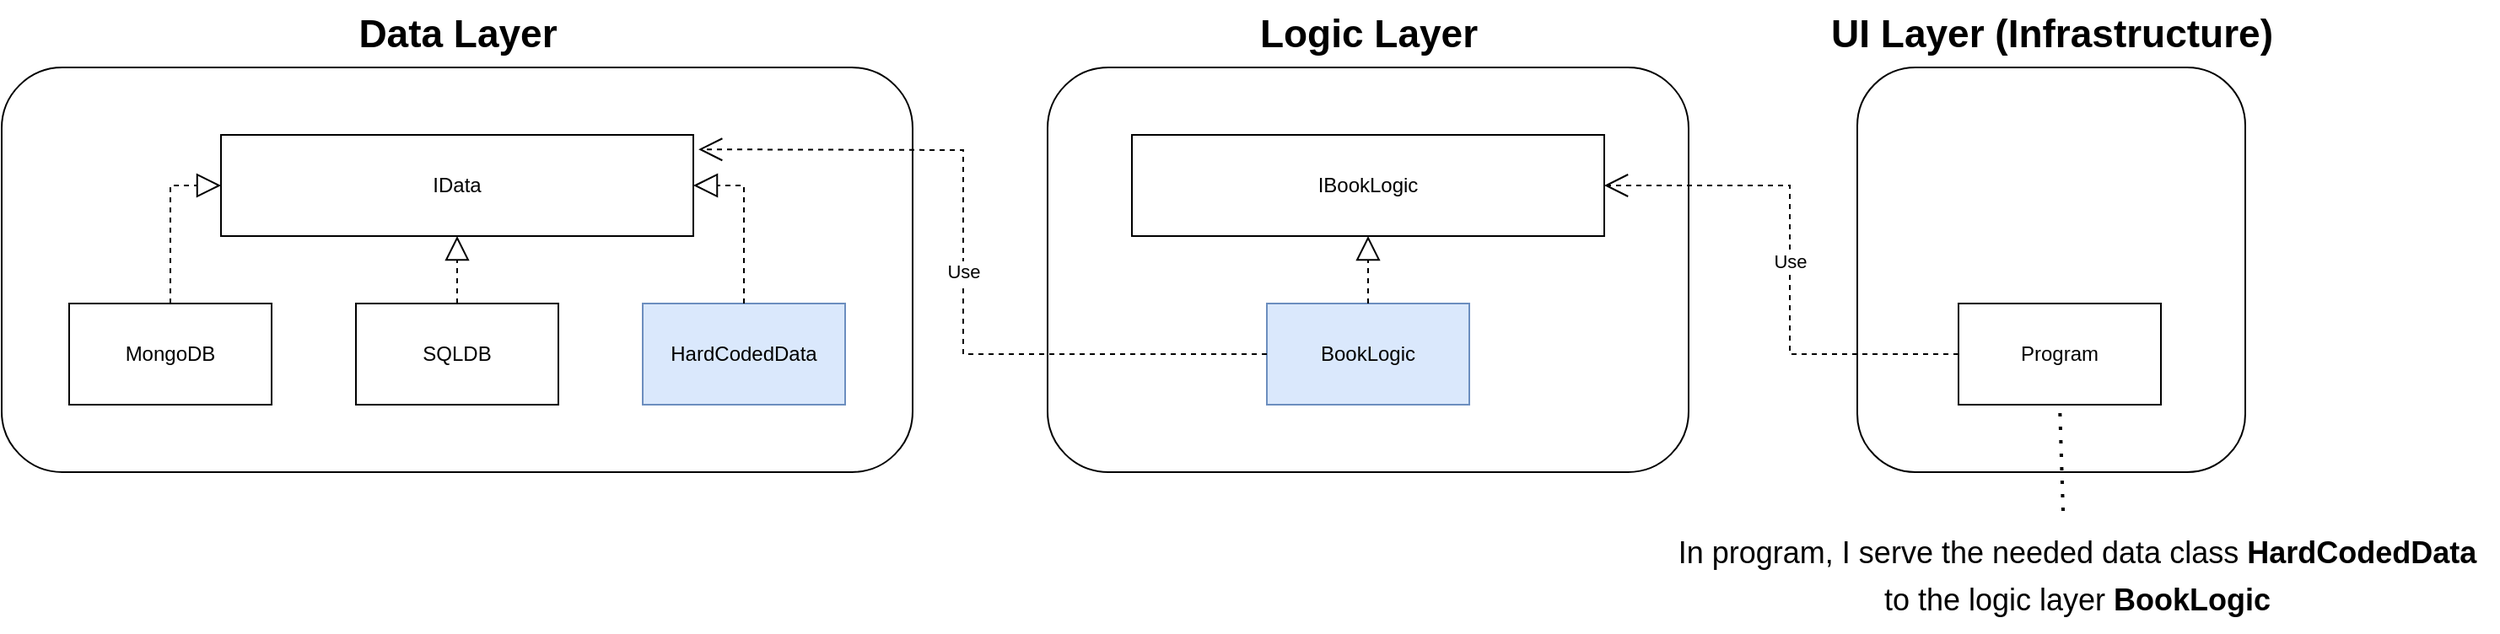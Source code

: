 <mxfile version="20.3.0" type="device"><diagram id="0YvPx_kwMvVVUXtjOfiP" name="Page-1"><mxGraphModel dx="1351" dy="1036" grid="1" gridSize="10" guides="1" tooltips="1" connect="1" arrows="1" fold="1" page="1" pageScale="1" pageWidth="827" pageHeight="1169" math="0" shadow="0"><root><mxCell id="0"/><mxCell id="1" parent="0"/><mxCell id="w6cfpeD4hipVVccqEvRi-23" value="" style="rounded=1;whiteSpace=wrap;html=1;" vertex="1" parent="1"><mxGeometry x="1230" y="120" width="230" height="240" as="geometry"/></mxCell><mxCell id="w6cfpeD4hipVVccqEvRi-22" value="" style="rounded=1;whiteSpace=wrap;html=1;" vertex="1" parent="1"><mxGeometry x="750" y="120" width="380" height="240" as="geometry"/></mxCell><mxCell id="w6cfpeD4hipVVccqEvRi-21" value="" style="rounded=1;whiteSpace=wrap;html=1;" vertex="1" parent="1"><mxGeometry x="130" y="120" width="540" height="240" as="geometry"/></mxCell><mxCell id="w6cfpeD4hipVVccqEvRi-1" value="MongoDB" style="rounded=0;whiteSpace=wrap;html=1;" vertex="1" parent="1"><mxGeometry x="170" y="260" width="120" height="60" as="geometry"/></mxCell><mxCell id="w6cfpeD4hipVVccqEvRi-2" value="SQLDB" style="rounded=0;whiteSpace=wrap;html=1;" vertex="1" parent="1"><mxGeometry x="340" y="260" width="120" height="60" as="geometry"/></mxCell><mxCell id="w6cfpeD4hipVVccqEvRi-3" value="HardCodedData" style="rounded=0;whiteSpace=wrap;html=1;fillColor=#dae8fc;strokeColor=#6c8ebf;" vertex="1" parent="1"><mxGeometry x="510" y="260" width="120" height="60" as="geometry"/></mxCell><mxCell id="w6cfpeD4hipVVccqEvRi-4" value="IData" style="rounded=0;whiteSpace=wrap;html=1;" vertex="1" parent="1"><mxGeometry x="260" y="160" width="280" height="60" as="geometry"/></mxCell><mxCell id="w6cfpeD4hipVVccqEvRi-9" value="BookLogic" style="rounded=0;whiteSpace=wrap;html=1;fillColor=#dae8fc;strokeColor=#6c8ebf;" vertex="1" parent="1"><mxGeometry x="880" y="260" width="120" height="60" as="geometry"/></mxCell><mxCell id="w6cfpeD4hipVVccqEvRi-11" value="Program" style="rounded=0;whiteSpace=wrap;html=1;" vertex="1" parent="1"><mxGeometry x="1290" y="260" width="120" height="60" as="geometry"/></mxCell><mxCell id="w6cfpeD4hipVVccqEvRi-12" value="IBookLogic" style="rounded=0;whiteSpace=wrap;html=1;" vertex="1" parent="1"><mxGeometry x="800" y="160" width="280" height="60" as="geometry"/></mxCell><mxCell id="w6cfpeD4hipVVccqEvRi-14" value="" style="endArrow=block;dashed=1;endFill=0;endSize=12;html=1;rounded=0;entryX=0;entryY=0.5;entryDx=0;entryDy=0;exitX=0.5;exitY=0;exitDx=0;exitDy=0;" edge="1" parent="1" source="w6cfpeD4hipVVccqEvRi-1" target="w6cfpeD4hipVVccqEvRi-4"><mxGeometry width="160" relative="1" as="geometry"><mxPoint x="50" y="189.47" as="sourcePoint"/><mxPoint x="210" y="189.47" as="targetPoint"/><Array as="points"><mxPoint x="230" y="190"/></Array></mxGeometry></mxCell><mxCell id="w6cfpeD4hipVVccqEvRi-15" value="" style="endArrow=block;dashed=1;endFill=0;endSize=12;html=1;rounded=0;exitX=0.5;exitY=0;exitDx=0;exitDy=0;entryX=1;entryY=0.5;entryDx=0;entryDy=0;" edge="1" parent="1" source="w6cfpeD4hipVVccqEvRi-3" target="w6cfpeD4hipVVccqEvRi-4"><mxGeometry width="160" relative="1" as="geometry"><mxPoint x="590" y="210" as="sourcePoint"/><mxPoint x="750" y="210" as="targetPoint"/><Array as="points"><mxPoint x="570" y="190"/></Array></mxGeometry></mxCell><mxCell id="w6cfpeD4hipVVccqEvRi-16" value="" style="endArrow=block;dashed=1;endFill=0;endSize=12;html=1;rounded=0;exitX=0.5;exitY=0;exitDx=0;exitDy=0;entryX=0.5;entryY=1;entryDx=0;entryDy=0;" edge="1" parent="1" source="w6cfpeD4hipVVccqEvRi-2" target="w6cfpeD4hipVVccqEvRi-4"><mxGeometry width="160" relative="1" as="geometry"><mxPoint x="414" y="240" as="sourcePoint"/><mxPoint x="574" y="240" as="targetPoint"/></mxGeometry></mxCell><mxCell id="w6cfpeD4hipVVccqEvRi-18" value="Use" style="endArrow=open;endSize=12;dashed=1;html=1;rounded=0;exitX=0;exitY=0.5;exitDx=0;exitDy=0;entryX=1.011;entryY=0.143;entryDx=0;entryDy=0;entryPerimeter=0;" edge="1" parent="1" source="w6cfpeD4hipVVccqEvRi-9" target="w6cfpeD4hipVVccqEvRi-4"><mxGeometry width="160" relative="1" as="geometry"><mxPoint x="700" y="380" as="sourcePoint"/><mxPoint x="860" y="380" as="targetPoint"/><Array as="points"><mxPoint x="700" y="290"/><mxPoint x="700" y="169"/></Array></mxGeometry></mxCell><mxCell id="w6cfpeD4hipVVccqEvRi-19" value="" style="endArrow=block;dashed=1;endFill=0;endSize=12;html=1;rounded=0;exitX=0.5;exitY=0;exitDx=0;exitDy=0;entryX=0.5;entryY=1;entryDx=0;entryDy=0;" edge="1" parent="1" source="w6cfpeD4hipVVccqEvRi-9" target="w6cfpeD4hipVVccqEvRi-12"><mxGeometry width="160" relative="1" as="geometry"><mxPoint x="270" y="530" as="sourcePoint"/><mxPoint x="430" y="530" as="targetPoint"/></mxGeometry></mxCell><mxCell id="w6cfpeD4hipVVccqEvRi-20" value="Use" style="endArrow=open;endSize=12;dashed=1;html=1;rounded=0;entryX=1;entryY=0.5;entryDx=0;entryDy=0;exitX=0;exitY=0.5;exitDx=0;exitDy=0;" edge="1" parent="1" source="w6cfpeD4hipVVccqEvRi-11" target="w6cfpeD4hipVVccqEvRi-12"><mxGeometry width="160" relative="1" as="geometry"><mxPoint x="1080" y="430" as="sourcePoint"/><mxPoint x="570" y="225" as="targetPoint"/><Array as="points"><mxPoint x="1190" y="290"/><mxPoint x="1190" y="190"/></Array></mxGeometry></mxCell><mxCell id="w6cfpeD4hipVVccqEvRi-24" value="&lt;font style=&quot;font-size: 23px;&quot;&gt;&lt;b&gt;Data Layer&lt;/b&gt;&lt;/font&gt;" style="text;html=1;align=center;verticalAlign=middle;resizable=0;points=[];autosize=1;strokeColor=none;fillColor=none;" vertex="1" parent="1"><mxGeometry x="330" y="80" width="140" height="40" as="geometry"/></mxCell><mxCell id="w6cfpeD4hipVVccqEvRi-25" value="&lt;font style=&quot;font-size: 23px;&quot;&gt;&lt;b&gt;Logic Layer&lt;/b&gt;&lt;/font&gt;" style="text;html=1;align=center;verticalAlign=middle;resizable=0;points=[];autosize=1;strokeColor=none;fillColor=none;" vertex="1" parent="1"><mxGeometry x="865" y="80" width="150" height="40" as="geometry"/></mxCell><mxCell id="w6cfpeD4hipVVccqEvRi-26" value="&lt;font style=&quot;font-size: 23px;&quot;&gt;&lt;b&gt;UI Layer (Infrastructure)&lt;/b&gt;&lt;/font&gt;" style="text;html=1;align=center;verticalAlign=middle;resizable=0;points=[];autosize=1;strokeColor=none;fillColor=none;" vertex="1" parent="1"><mxGeometry x="1200" y="80" width="290" height="40" as="geometry"/></mxCell><mxCell id="w6cfpeD4hipVVccqEvRi-28" value="&lt;font style=&quot;font-size: 18px;&quot;&gt;In program, I serve the needed data class &lt;b&gt;HardCodedData&lt;br&gt;&lt;/b&gt;to the logic layer &lt;b&gt;BookLogic&lt;/b&gt;&lt;/font&gt;" style="text;html=1;align=center;verticalAlign=middle;resizable=0;points=[];autosize=1;strokeColor=none;fillColor=none;fontSize=23;" vertex="1" parent="1"><mxGeometry x="1110" y="385" width="500" height="70" as="geometry"/></mxCell><mxCell id="w6cfpeD4hipVVccqEvRi-29" value="" style="endArrow=none;dashed=1;html=1;dashPattern=1 3;strokeWidth=2;rounded=0;fontSize=23;entryX=0.5;entryY=1;entryDx=0;entryDy=0;exitX=0.484;exitY=-0.029;exitDx=0;exitDy=0;exitPerimeter=0;" edge="1" parent="1" source="w6cfpeD4hipVVccqEvRi-28" target="w6cfpeD4hipVVccqEvRi-11"><mxGeometry width="50" height="50" relative="1" as="geometry"><mxPoint x="1160" y="370" as="sourcePoint"/><mxPoint x="1210" y="320" as="targetPoint"/></mxGeometry></mxCell></root></mxGraphModel></diagram></mxfile>